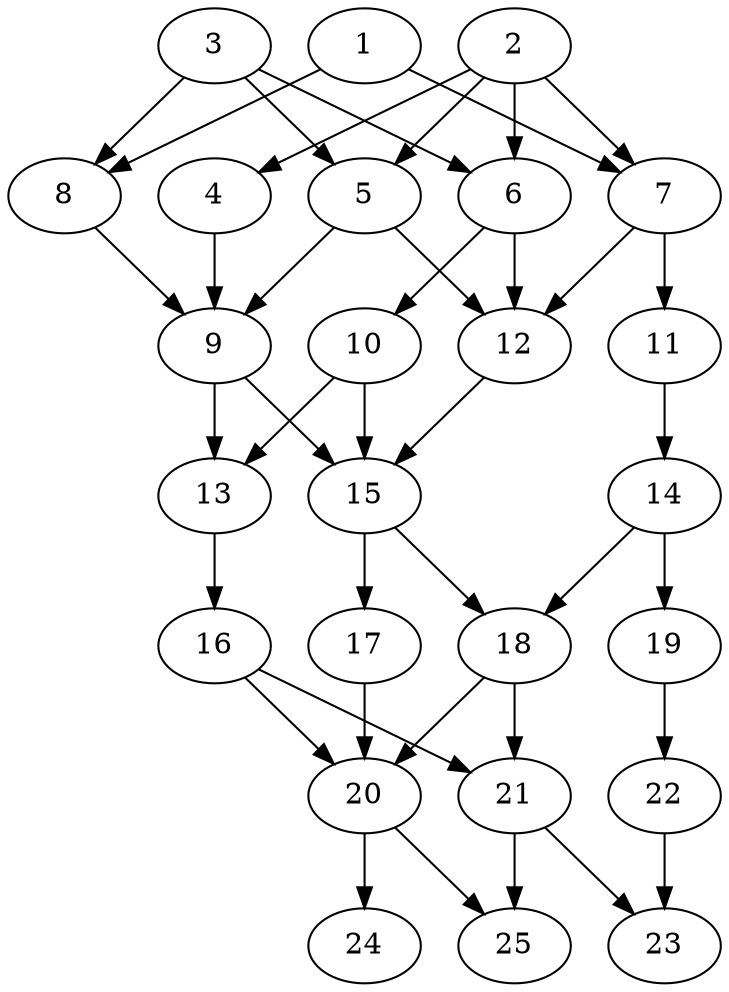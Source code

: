// DAG automatically generated by daggen at Thu Oct  3 14:00:40 2019
// ./daggen --dot -n 25 --ccr 0.4 --fat 0.5 --regular 0.5 --density 0.6 --mindata 5242880 --maxdata 52428800 
digraph G {
  1 [size="32355840", alpha="0.07", expect_size="12942336"] 
  1 -> 7 [size ="12942336"]
  1 -> 8 [size ="12942336"]
  2 [size="122759680", alpha="0.09", expect_size="49103872"] 
  2 -> 4 [size ="49103872"]
  2 -> 5 [size ="49103872"]
  2 -> 6 [size ="49103872"]
  2 -> 7 [size ="49103872"]
  3 [size="22330880", alpha="0.16", expect_size="8932352"] 
  3 -> 5 [size ="8932352"]
  3 -> 6 [size ="8932352"]
  3 -> 8 [size ="8932352"]
  4 [size="48445440", alpha="0.09", expect_size="19378176"] 
  4 -> 9 [size ="19378176"]
  5 [size="18810880", alpha="0.18", expect_size="7524352"] 
  5 -> 9 [size ="7524352"]
  5 -> 12 [size ="7524352"]
  6 [size="125378560", alpha="0.16", expect_size="50151424"] 
  6 -> 10 [size ="50151424"]
  6 -> 12 [size ="50151424"]
  7 [size="87352320", alpha="0.01", expect_size="34940928"] 
  7 -> 11 [size ="34940928"]
  7 -> 12 [size ="34940928"]
  8 [size="81274880", alpha="0.16", expect_size="32509952"] 
  8 -> 9 [size ="32509952"]
  9 [size="20477440", alpha="0.09", expect_size="8190976"] 
  9 -> 13 [size ="8190976"]
  9 -> 15 [size ="8190976"]
  10 [size="55697920", alpha="0.16", expect_size="22279168"] 
  10 -> 13 [size ="22279168"]
  10 -> 15 [size ="22279168"]
  11 [size="110302720", alpha="0.19", expect_size="44121088"] 
  11 -> 14 [size ="44121088"]
  12 [size="36060160", alpha="0.06", expect_size="14424064"] 
  12 -> 15 [size ="14424064"]
  13 [size="87016960", alpha="0.04", expect_size="34806784"] 
  13 -> 16 [size ="34806784"]
  14 [size="62328320", alpha="0.13", expect_size="24931328"] 
  14 -> 18 [size ="24931328"]
  14 -> 19 [size ="24931328"]
  15 [size="115325440", alpha="0.09", expect_size="46130176"] 
  15 -> 17 [size ="46130176"]
  15 -> 18 [size ="46130176"]
  16 [size="104924160", alpha="0.07", expect_size="41969664"] 
  16 -> 20 [size ="41969664"]
  16 -> 21 [size ="41969664"]
  17 [size="83330560", alpha="0.20", expect_size="33332224"] 
  17 -> 20 [size ="33332224"]
  18 [size="89338880", alpha="0.03", expect_size="35735552"] 
  18 -> 20 [size ="35735552"]
  18 -> 21 [size ="35735552"]
  19 [size="64204800", alpha="0.02", expect_size="25681920"] 
  19 -> 22 [size ="25681920"]
  20 [size="114844160", alpha="0.11", expect_size="45937664"] 
  20 -> 24 [size ="45937664"]
  20 -> 25 [size ="45937664"]
  21 [size="88537600", alpha="0.03", expect_size="35415040"] 
  21 -> 23 [size ="35415040"]
  21 -> 25 [size ="35415040"]
  22 [size="85350400", alpha="0.14", expect_size="34140160"] 
  22 -> 23 [size ="34140160"]
  23 [size="118295040", alpha="0.06", expect_size="47318016"] 
  24 [size="24532480", alpha="0.04", expect_size="9812992"] 
  25 [size="103334400", alpha="0.04", expect_size="41333760"] 
}
